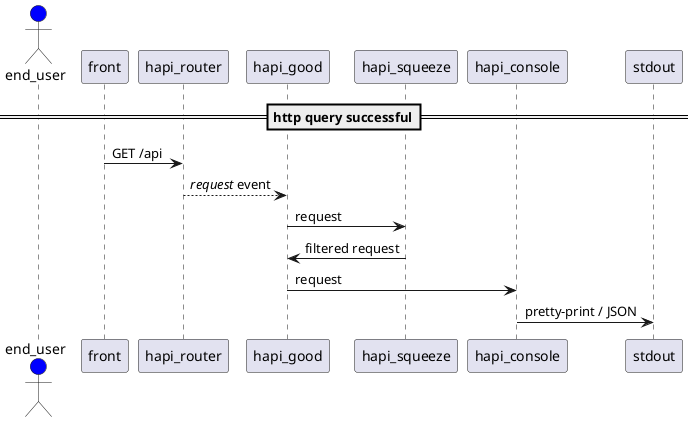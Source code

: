 @startuml
actor end_user #blue
participant front
participant hapi_router
participant hapi_good
participant hapi_squeeze
participant hapi_console
participant stdout

== http query successful==
front -> hapi_router: GET /api
hapi_router -[dotted]-> hapi_good: //request// event
hapi_good -> hapi_squeeze : request
hapi_squeeze -> hapi_good : filtered request
hapi_good -> hapi_console:  request
hapi_console -> stdout: pretty-print / JSON

@enduml
